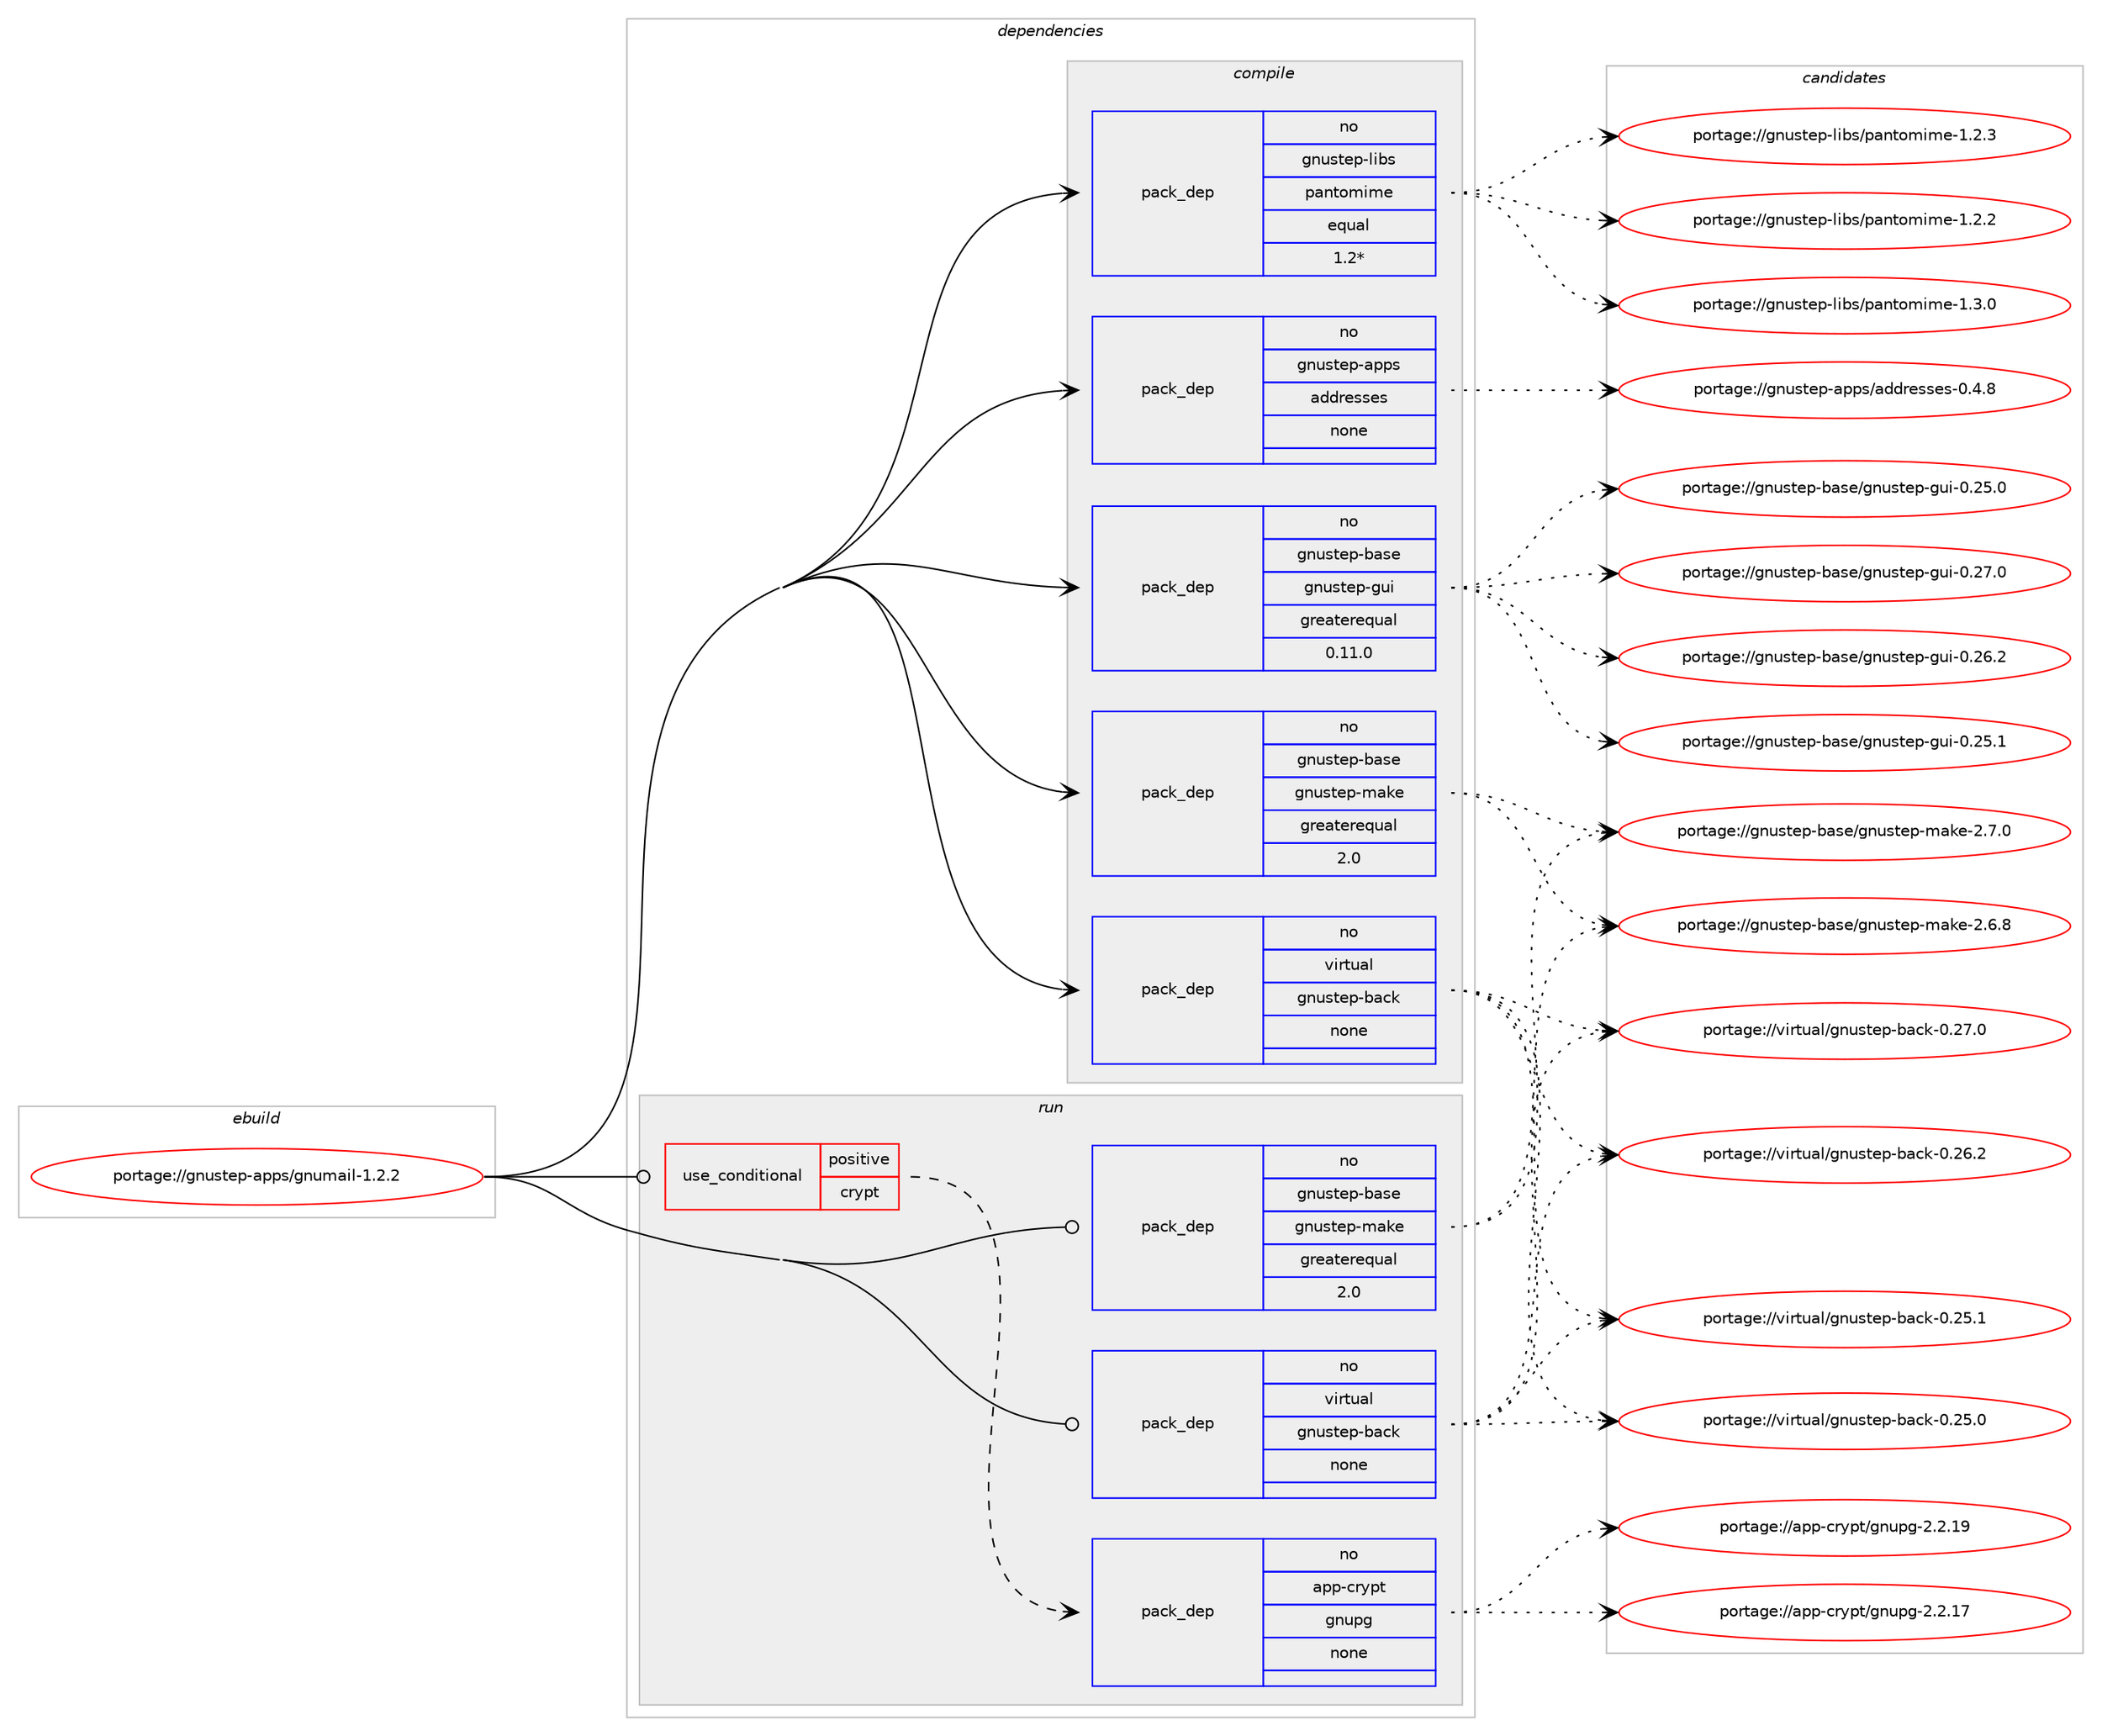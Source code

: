digraph prolog {

# *************
# Graph options
# *************

newrank=true;
concentrate=true;
compound=true;
graph [rankdir=LR,fontname=Helvetica,fontsize=10,ranksep=1.5];#, ranksep=2.5, nodesep=0.2];
edge  [arrowhead=vee];
node  [fontname=Helvetica,fontsize=10];

# **********
# The ebuild
# **********

subgraph cluster_leftcol {
color=gray;
rank=same;
label=<<i>ebuild</i>>;
id [label="portage://gnustep-apps/gnumail-1.2.2", color=red, width=4, href="../gnustep-apps/gnumail-1.2.2.svg"];
}

# ****************
# The dependencies
# ****************

subgraph cluster_midcol {
color=gray;
label=<<i>dependencies</i>>;
subgraph cluster_compile {
fillcolor="#eeeeee";
style=filled;
label=<<i>compile</i>>;
subgraph pack211448 {
dependency273207 [label=<<TABLE BORDER="0" CELLBORDER="1" CELLSPACING="0" CELLPADDING="4" WIDTH="220"><TR><TD ROWSPAN="6" CELLPADDING="30">pack_dep</TD></TR><TR><TD WIDTH="110">no</TD></TR><TR><TD>gnustep-apps</TD></TR><TR><TD>addresses</TD></TR><TR><TD>none</TD></TR><TR><TD></TD></TR></TABLE>>, shape=none, color=blue];
}
id:e -> dependency273207:w [weight=20,style="solid",arrowhead="vee"];
subgraph pack211449 {
dependency273208 [label=<<TABLE BORDER="0" CELLBORDER="1" CELLSPACING="0" CELLPADDING="4" WIDTH="220"><TR><TD ROWSPAN="6" CELLPADDING="30">pack_dep</TD></TR><TR><TD WIDTH="110">no</TD></TR><TR><TD>gnustep-base</TD></TR><TR><TD>gnustep-gui</TD></TR><TR><TD>greaterequal</TD></TR><TR><TD>0.11.0</TD></TR></TABLE>>, shape=none, color=blue];
}
id:e -> dependency273208:w [weight=20,style="solid",arrowhead="vee"];
subgraph pack211450 {
dependency273209 [label=<<TABLE BORDER="0" CELLBORDER="1" CELLSPACING="0" CELLPADDING="4" WIDTH="220"><TR><TD ROWSPAN="6" CELLPADDING="30">pack_dep</TD></TR><TR><TD WIDTH="110">no</TD></TR><TR><TD>gnustep-base</TD></TR><TR><TD>gnustep-make</TD></TR><TR><TD>greaterequal</TD></TR><TR><TD>2.0</TD></TR></TABLE>>, shape=none, color=blue];
}
id:e -> dependency273209:w [weight=20,style="solid",arrowhead="vee"];
subgraph pack211451 {
dependency273210 [label=<<TABLE BORDER="0" CELLBORDER="1" CELLSPACING="0" CELLPADDING="4" WIDTH="220"><TR><TD ROWSPAN="6" CELLPADDING="30">pack_dep</TD></TR><TR><TD WIDTH="110">no</TD></TR><TR><TD>gnustep-libs</TD></TR><TR><TD>pantomime</TD></TR><TR><TD>equal</TD></TR><TR><TD>1.2*</TD></TR></TABLE>>, shape=none, color=blue];
}
id:e -> dependency273210:w [weight=20,style="solid",arrowhead="vee"];
subgraph pack211452 {
dependency273211 [label=<<TABLE BORDER="0" CELLBORDER="1" CELLSPACING="0" CELLPADDING="4" WIDTH="220"><TR><TD ROWSPAN="6" CELLPADDING="30">pack_dep</TD></TR><TR><TD WIDTH="110">no</TD></TR><TR><TD>virtual</TD></TR><TR><TD>gnustep-back</TD></TR><TR><TD>none</TD></TR><TR><TD></TD></TR></TABLE>>, shape=none, color=blue];
}
id:e -> dependency273211:w [weight=20,style="solid",arrowhead="vee"];
}
subgraph cluster_compileandrun {
fillcolor="#eeeeee";
style=filled;
label=<<i>compile and run</i>>;
}
subgraph cluster_run {
fillcolor="#eeeeee";
style=filled;
label=<<i>run</i>>;
subgraph cond57468 {
dependency273212 [label=<<TABLE BORDER="0" CELLBORDER="1" CELLSPACING="0" CELLPADDING="4"><TR><TD ROWSPAN="3" CELLPADDING="10">use_conditional</TD></TR><TR><TD>positive</TD></TR><TR><TD>crypt</TD></TR></TABLE>>, shape=none, color=red];
subgraph pack211453 {
dependency273213 [label=<<TABLE BORDER="0" CELLBORDER="1" CELLSPACING="0" CELLPADDING="4" WIDTH="220"><TR><TD ROWSPAN="6" CELLPADDING="30">pack_dep</TD></TR><TR><TD WIDTH="110">no</TD></TR><TR><TD>app-crypt</TD></TR><TR><TD>gnupg</TD></TR><TR><TD>none</TD></TR><TR><TD></TD></TR></TABLE>>, shape=none, color=blue];
}
dependency273212:e -> dependency273213:w [weight=20,style="dashed",arrowhead="vee"];
}
id:e -> dependency273212:w [weight=20,style="solid",arrowhead="odot"];
subgraph pack211454 {
dependency273214 [label=<<TABLE BORDER="0" CELLBORDER="1" CELLSPACING="0" CELLPADDING="4" WIDTH="220"><TR><TD ROWSPAN="6" CELLPADDING="30">pack_dep</TD></TR><TR><TD WIDTH="110">no</TD></TR><TR><TD>gnustep-base</TD></TR><TR><TD>gnustep-make</TD></TR><TR><TD>greaterequal</TD></TR><TR><TD>2.0</TD></TR></TABLE>>, shape=none, color=blue];
}
id:e -> dependency273214:w [weight=20,style="solid",arrowhead="odot"];
subgraph pack211455 {
dependency273215 [label=<<TABLE BORDER="0" CELLBORDER="1" CELLSPACING="0" CELLPADDING="4" WIDTH="220"><TR><TD ROWSPAN="6" CELLPADDING="30">pack_dep</TD></TR><TR><TD WIDTH="110">no</TD></TR><TR><TD>virtual</TD></TR><TR><TD>gnustep-back</TD></TR><TR><TD>none</TD></TR><TR><TD></TD></TR></TABLE>>, shape=none, color=blue];
}
id:e -> dependency273215:w [weight=20,style="solid",arrowhead="odot"];
}
}

# **************
# The candidates
# **************

subgraph cluster_choices {
rank=same;
color=gray;
label=<<i>candidates</i>>;

subgraph choice211448 {
color=black;
nodesep=1;
choice10311011711511610111245971121121154797100100114101115115101115454846524656 [label="portage://gnustep-apps/addresses-0.4.8", color=red, width=4,href="../gnustep-apps/addresses-0.4.8.svg"];
dependency273207:e -> choice10311011711511610111245971121121154797100100114101115115101115454846524656:w [style=dotted,weight="100"];
}
subgraph choice211449 {
color=black;
nodesep=1;
choice103110117115116101112459897115101471031101171151161011124510311710545484650554648 [label="portage://gnustep-base/gnustep-gui-0.27.0", color=red, width=4,href="../gnustep-base/gnustep-gui-0.27.0.svg"];
choice103110117115116101112459897115101471031101171151161011124510311710545484650544650 [label="portage://gnustep-base/gnustep-gui-0.26.2", color=red, width=4,href="../gnustep-base/gnustep-gui-0.26.2.svg"];
choice103110117115116101112459897115101471031101171151161011124510311710545484650534649 [label="portage://gnustep-base/gnustep-gui-0.25.1", color=red, width=4,href="../gnustep-base/gnustep-gui-0.25.1.svg"];
choice103110117115116101112459897115101471031101171151161011124510311710545484650534648 [label="portage://gnustep-base/gnustep-gui-0.25.0", color=red, width=4,href="../gnustep-base/gnustep-gui-0.25.0.svg"];
dependency273208:e -> choice103110117115116101112459897115101471031101171151161011124510311710545484650554648:w [style=dotted,weight="100"];
dependency273208:e -> choice103110117115116101112459897115101471031101171151161011124510311710545484650544650:w [style=dotted,weight="100"];
dependency273208:e -> choice103110117115116101112459897115101471031101171151161011124510311710545484650534649:w [style=dotted,weight="100"];
dependency273208:e -> choice103110117115116101112459897115101471031101171151161011124510311710545484650534648:w [style=dotted,weight="100"];
}
subgraph choice211450 {
color=black;
nodesep=1;
choice103110117115116101112459897115101471031101171151161011124510997107101455046554648 [label="portage://gnustep-base/gnustep-make-2.7.0", color=red, width=4,href="../gnustep-base/gnustep-make-2.7.0.svg"];
choice103110117115116101112459897115101471031101171151161011124510997107101455046544656 [label="portage://gnustep-base/gnustep-make-2.6.8", color=red, width=4,href="../gnustep-base/gnustep-make-2.6.8.svg"];
dependency273209:e -> choice103110117115116101112459897115101471031101171151161011124510997107101455046554648:w [style=dotted,weight="100"];
dependency273209:e -> choice103110117115116101112459897115101471031101171151161011124510997107101455046544656:w [style=dotted,weight="100"];
}
subgraph choice211451 {
color=black;
nodesep=1;
choice10311011711511610111245108105981154711297110116111109105109101454946514648 [label="portage://gnustep-libs/pantomime-1.3.0", color=red, width=4,href="../gnustep-libs/pantomime-1.3.0.svg"];
choice10311011711511610111245108105981154711297110116111109105109101454946504651 [label="portage://gnustep-libs/pantomime-1.2.3", color=red, width=4,href="../gnustep-libs/pantomime-1.2.3.svg"];
choice10311011711511610111245108105981154711297110116111109105109101454946504650 [label="portage://gnustep-libs/pantomime-1.2.2", color=red, width=4,href="../gnustep-libs/pantomime-1.2.2.svg"];
dependency273210:e -> choice10311011711511610111245108105981154711297110116111109105109101454946514648:w [style=dotted,weight="100"];
dependency273210:e -> choice10311011711511610111245108105981154711297110116111109105109101454946504651:w [style=dotted,weight="100"];
dependency273210:e -> choice10311011711511610111245108105981154711297110116111109105109101454946504650:w [style=dotted,weight="100"];
}
subgraph choice211452 {
color=black;
nodesep=1;
choice11810511411611797108471031101171151161011124598979910745484650554648 [label="portage://virtual/gnustep-back-0.27.0", color=red, width=4,href="../virtual/gnustep-back-0.27.0.svg"];
choice11810511411611797108471031101171151161011124598979910745484650544650 [label="portage://virtual/gnustep-back-0.26.2", color=red, width=4,href="../virtual/gnustep-back-0.26.2.svg"];
choice11810511411611797108471031101171151161011124598979910745484650534649 [label="portage://virtual/gnustep-back-0.25.1", color=red, width=4,href="../virtual/gnustep-back-0.25.1.svg"];
choice11810511411611797108471031101171151161011124598979910745484650534648 [label="portage://virtual/gnustep-back-0.25.0", color=red, width=4,href="../virtual/gnustep-back-0.25.0.svg"];
dependency273211:e -> choice11810511411611797108471031101171151161011124598979910745484650554648:w [style=dotted,weight="100"];
dependency273211:e -> choice11810511411611797108471031101171151161011124598979910745484650544650:w [style=dotted,weight="100"];
dependency273211:e -> choice11810511411611797108471031101171151161011124598979910745484650534649:w [style=dotted,weight="100"];
dependency273211:e -> choice11810511411611797108471031101171151161011124598979910745484650534648:w [style=dotted,weight="100"];
}
subgraph choice211453 {
color=black;
nodesep=1;
choice9711211245991141211121164710311011711210345504650464957 [label="portage://app-crypt/gnupg-2.2.19", color=red, width=4,href="../app-crypt/gnupg-2.2.19.svg"];
choice9711211245991141211121164710311011711210345504650464955 [label="portage://app-crypt/gnupg-2.2.17", color=red, width=4,href="../app-crypt/gnupg-2.2.17.svg"];
dependency273213:e -> choice9711211245991141211121164710311011711210345504650464957:w [style=dotted,weight="100"];
dependency273213:e -> choice9711211245991141211121164710311011711210345504650464955:w [style=dotted,weight="100"];
}
subgraph choice211454 {
color=black;
nodesep=1;
choice103110117115116101112459897115101471031101171151161011124510997107101455046554648 [label="portage://gnustep-base/gnustep-make-2.7.0", color=red, width=4,href="../gnustep-base/gnustep-make-2.7.0.svg"];
choice103110117115116101112459897115101471031101171151161011124510997107101455046544656 [label="portage://gnustep-base/gnustep-make-2.6.8", color=red, width=4,href="../gnustep-base/gnustep-make-2.6.8.svg"];
dependency273214:e -> choice103110117115116101112459897115101471031101171151161011124510997107101455046554648:w [style=dotted,weight="100"];
dependency273214:e -> choice103110117115116101112459897115101471031101171151161011124510997107101455046544656:w [style=dotted,weight="100"];
}
subgraph choice211455 {
color=black;
nodesep=1;
choice11810511411611797108471031101171151161011124598979910745484650554648 [label="portage://virtual/gnustep-back-0.27.0", color=red, width=4,href="../virtual/gnustep-back-0.27.0.svg"];
choice11810511411611797108471031101171151161011124598979910745484650544650 [label="portage://virtual/gnustep-back-0.26.2", color=red, width=4,href="../virtual/gnustep-back-0.26.2.svg"];
choice11810511411611797108471031101171151161011124598979910745484650534649 [label="portage://virtual/gnustep-back-0.25.1", color=red, width=4,href="../virtual/gnustep-back-0.25.1.svg"];
choice11810511411611797108471031101171151161011124598979910745484650534648 [label="portage://virtual/gnustep-back-0.25.0", color=red, width=4,href="../virtual/gnustep-back-0.25.0.svg"];
dependency273215:e -> choice11810511411611797108471031101171151161011124598979910745484650554648:w [style=dotted,weight="100"];
dependency273215:e -> choice11810511411611797108471031101171151161011124598979910745484650544650:w [style=dotted,weight="100"];
dependency273215:e -> choice11810511411611797108471031101171151161011124598979910745484650534649:w [style=dotted,weight="100"];
dependency273215:e -> choice11810511411611797108471031101171151161011124598979910745484650534648:w [style=dotted,weight="100"];
}
}

}
